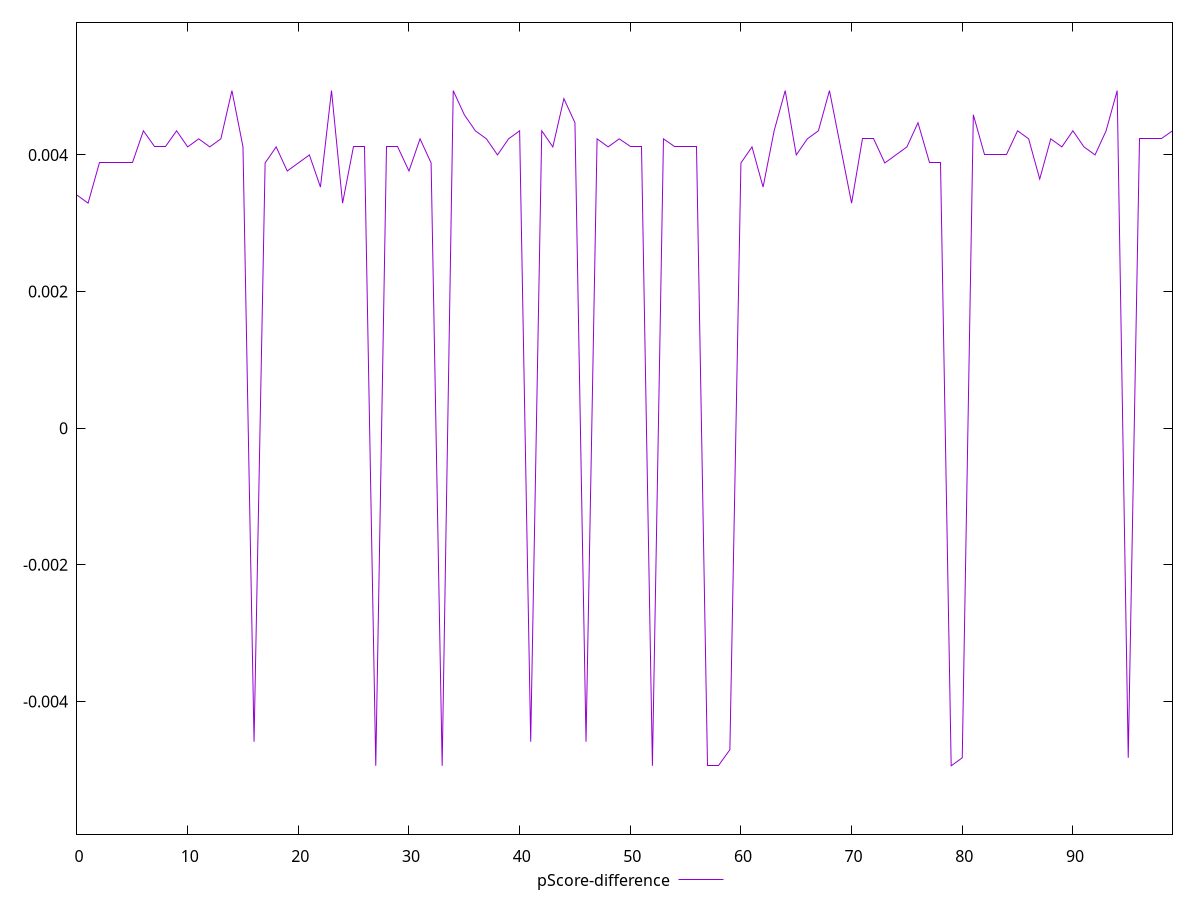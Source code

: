 reset

$pScoreDifference <<EOF
0 0.0034117647058823364
1 0.0032941176470588363
2 0.003882352941176448
3 0.003882352941176448
4 0.003882352941176448
5 0.003882352941176448
6 0.0043529411764705594
7 0.004117647058823504
8 0.004117647058823504
9 0.0043529411764705594
10 0.004117647058823504
11 0.004235294117647059
12 0.004117647058823504
13 0.004235294117647059
14 0.004941176470588227
15 0.004117647058823504
16 -0.004588235294117671
17 0.003882352941176448
18 0.004117647058823504
19 0.003764705882352948
20 0.003882352941176448
21 0.0040000000000000036
22 0.003529411764705892
23 0.004941176470588227
24 0.0032941176470588363
25 0.004117647058823504
26 0.004117647058823504
27 -0.004941176470588282
28 0.004117647058823504
29 0.004117647058823504
30 0.003764705882352948
31 0.004235294117647059
32 0.003882352941176448
33 -0.004941176470588282
34 0.004941176470588227
35 0.004588235294117615
36 0.0043529411764705594
37 0.004235294117647059
38 0.0040000000000000036
39 0.004235294117647059
40 0.0043529411764705594
41 -0.004588235294117671
42 0.0043529411764705594
43 0.004117647058823504
44 0.004823529411764671
45 0.004470588235294115
46 -0.004588235294117671
47 0.004235294117647059
48 0.004117647058823504
49 0.004235294117647059
50 0.004117647058823504
51 0.004117647058823504
52 -0.004941176470588282
53 0.004235294117647059
54 0.004117647058823504
55 0.004117647058823504
56 0.004117647058823504
57 -0.004941176470588282
58 -0.004941176470588282
59 -0.004705882352941171
60 0.003882352941176448
61 0.004117647058823504
62 0.003529411764705892
63 0.0043529411764705594
64 0.004941176470588227
65 0.0040000000000000036
66 0.004235294117647059
67 0.0043529411764705594
68 0.004941176470588227
69 0.004117647058823504
70 0.0032941176470588363
71 0.004235294117647059
72 0.004235294117647059
73 0.003882352941176448
74 0.0040000000000000036
75 0.004117647058823504
76 0.004470588235294115
77 0.003882352941176448
78 0.003882352941176448
79 -0.004941176470588282
80 -0.0048235294117647265
81 0.004588235294117615
82 0.0040000000000000036
83 0.0040000000000000036
84 0.0040000000000000036
85 0.0043529411764705594
86 0.004235294117647059
87 0.003647058823529392
88 0.004235294117647059
89 0.004117647058823504
90 0.0043529411764705594
91 0.004117647058823504
92 0.0040000000000000036
93 0.0043529411764705594
94 0.004941176470588227
95 -0.0048235294117647265
96 0.004235294117647059
97 0.004235294117647059
98 0.004235294117647059
99 0.0043529411764705594
EOF

set key outside below
set xrange [0:99]
set yrange [-0.005941176470588282:0.005941176470588227]
set trange [-0.005941176470588282:0.005941176470588227]
set terminal svg size 640, 500 enhanced background rgb 'white'
set output "reports/report_00031_2021-02-24T23-18-18.084Z/uses-rel-preload/samples/agenda/pScore-difference/values.svg"

plot $pScoreDifference title "pScore-difference" with line

reset
